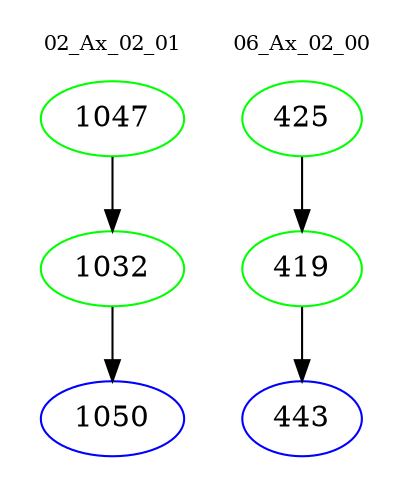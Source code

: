 digraph{
subgraph cluster_0 {
color = white
label = "02_Ax_02_01";
fontsize=10;
T0_1047 [label="1047", color="green"]
T0_1047 -> T0_1032 [color="black"]
T0_1032 [label="1032", color="green"]
T0_1032 -> T0_1050 [color="black"]
T0_1050 [label="1050", color="blue"]
}
subgraph cluster_1 {
color = white
label = "06_Ax_02_00";
fontsize=10;
T1_425 [label="425", color="green"]
T1_425 -> T1_419 [color="black"]
T1_419 [label="419", color="green"]
T1_419 -> T1_443 [color="black"]
T1_443 [label="443", color="blue"]
}
}
